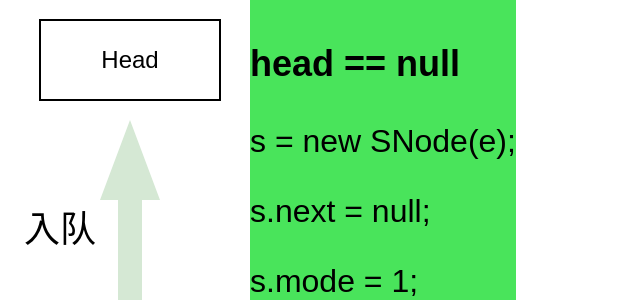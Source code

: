 <mxfile version="21.6.8" type="github">
  <diagram name="第 1 页" id="KOBCD-L_KueGaR97EV3R">
    <mxGraphModel dx="1221" dy="743" grid="1" gridSize="10" guides="1" tooltips="1" connect="1" arrows="1" fold="1" page="1" pageScale="1" pageWidth="827" pageHeight="1169" math="0" shadow="0">
      <root>
        <mxCell id="0" />
        <mxCell id="1" parent="0" />
        <mxCell id="GkL3AjHemEdyZRR-p_0v-1" value="Head" style="rounded=0;whiteSpace=wrap;html=1;" vertex="1" parent="1">
          <mxGeometry x="50" y="530" width="90" height="40" as="geometry" />
        </mxCell>
        <mxCell id="GkL3AjHemEdyZRR-p_0v-3" value="" style="html=1;shadow=0;dashed=0;align=center;verticalAlign=middle;shape=mxgraph.arrows2.arrow;dy=0.6;dx=40;direction=north;notch=0;fillColor=#d5e8d4;strokeColor=none;" vertex="1" parent="1">
          <mxGeometry x="80" y="580" width="30" height="90" as="geometry" />
        </mxCell>
        <mxCell id="GkL3AjHemEdyZRR-p_0v-4" value="&lt;font style=&quot;font-size: 18px;&quot;&gt;入队&lt;/font&gt;" style="text;html=1;strokeColor=none;fillColor=none;align=center;verticalAlign=middle;whiteSpace=wrap;rounded=0;" vertex="1" parent="1">
          <mxGeometry x="30" y="620" width="60" height="30" as="geometry" />
        </mxCell>
        <mxCell id="GkL3AjHemEdyZRR-p_0v-10" value="&lt;h1&gt;&lt;font style=&quot;font-size: 18px;&quot;&gt;head == null&lt;/font&gt;&lt;/h1&gt;&lt;p style=&quot;font-size: 16px;&quot;&gt;&lt;font style=&quot;font-size: 16px;&quot;&gt;s = new SNode(e);&lt;/font&gt;&lt;/p&gt;&lt;p style=&quot;font-size: 16px;&quot;&gt;&lt;font style=&quot;font-size: 16px;&quot;&gt;s.next = null;&lt;/font&gt;&lt;/p&gt;&lt;p style=&quot;font-size: 16px;&quot;&gt;&lt;font style=&quot;font-size: 16px;&quot;&gt;s.mode = 1;&lt;/font&gt;&lt;/p&gt;" style="text;html=1;strokeColor=none;fillColor=none;spacing=5;spacingTop=-20;whiteSpace=wrap;overflow=hidden;rounded=0;labelBackgroundColor=#49e45b;" vertex="1" parent="1">
          <mxGeometry x="150" y="530" width="190" height="140" as="geometry" />
        </mxCell>
      </root>
    </mxGraphModel>
  </diagram>
</mxfile>
